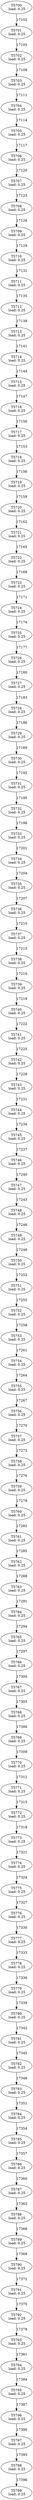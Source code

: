 digraph taskgraph {
	T5700 [label= "T5700\n load: 0.25"];
	T5701 [label= "T5701\n load: 0.25"];
	T5700 -> T5701[label=17102];
	T5702 [label= "T5702\n load: 0.25"];
	T5701 -> T5702[label=17105];
	T5703 [label= "T5703\n load: 0.25"];
	T5702 -> T5703[label=17108];
	T5704 [label= "T5704\n load: 0.25"];
	T5703 -> T5704[label=17111];
	T5705 [label= "T5705\n load: 0.25"];
	T5704 -> T5705[label=17114];
	T5706 [label= "T5706\n load: 0.25"];
	T5705 -> T5706[label=17117];
	T5707 [label= "T5707\n load: 0.25"];
	T5706 -> T5707[label=17120];
	T5708 [label= "T5708\n load: 0.25"];
	T5707 -> T5708[label=17123];
	T5709 [label= "T5709\n load: 0.25"];
	T5708 -> T5709[label=17126];
	T5710 [label= "T5710\n load: 0.25"];
	T5709 -> T5710[label=17129];
	T5711 [label= "T5711\n load: 0.25"];
	T5710 -> T5711[label=17132];
	T5712 [label= "T5712\n load: 0.25"];
	T5711 -> T5712[label=17135];
	T5713 [label= "T5713\n load: 0.25"];
	T5712 -> T5713[label=17138];
	T5714 [label= "T5714\n load: 0.25"];
	T5713 -> T5714[label=17141];
	T5715 [label= "T5715\n load: 0.25"];
	T5714 -> T5715[label=17144];
	T5716 [label= "T5716\n load: 0.25"];
	T5715 -> T5716[label=17147];
	T5717 [label= "T5717\n load: 0.25"];
	T5716 -> T5717[label=17150];
	T5718 [label= "T5718\n load: 0.25"];
	T5717 -> T5718[label=17153];
	T5719 [label= "T5719\n load: 0.25"];
	T5718 -> T5719[label=17156];
	T5720 [label= "T5720\n load: 0.25"];
	T5719 -> T5720[label=17159];
	T5721 [label= "T5721\n load: 0.25"];
	T5720 -> T5721[label=17162];
	T5722 [label= "T5722\n load: 0.25"];
	T5721 -> T5722[label=17165];
	T5723 [label= "T5723\n load: 0.25"];
	T5722 -> T5723[label=17168];
	T5724 [label= "T5724\n load: 0.25"];
	T5723 -> T5724[label=17171];
	T5725 [label= "T5725\n load: 0.25"];
	T5724 -> T5725[label=17174];
	T5726 [label= "T5726\n load: 0.25"];
	T5725 -> T5726[label=17177];
	T5727 [label= "T5727\n load: 0.25"];
	T5726 -> T5727[label=17180];
	T5728 [label= "T5728\n load: 0.25"];
	T5727 -> T5728[label=17183];
	T5729 [label= "T5729\n load: 0.25"];
	T5728 -> T5729[label=17186];
	T5730 [label= "T5730\n load: 0.25"];
	T5729 -> T5730[label=17189];
	T5731 [label= "T5731\n load: 0.25"];
	T5730 -> T5731[label=17192];
	T5732 [label= "T5732\n load: 0.25"];
	T5731 -> T5732[label=17195];
	T5733 [label= "T5733\n load: 0.25"];
	T5732 -> T5733[label=17198];
	T5734 [label= "T5734\n load: 0.25"];
	T5733 -> T5734[label=17201];
	T5735 [label= "T5735\n load: 0.25"];
	T5734 -> T5735[label=17204];
	T5736 [label= "T5736\n load: 0.25"];
	T5735 -> T5736[label=17207];
	T5737 [label= "T5737\n load: 0.25"];
	T5736 -> T5737[label=17210];
	T5738 [label= "T5738\n load: 0.25"];
	T5737 -> T5738[label=17213];
	T5739 [label= "T5739\n load: 0.25"];
	T5738 -> T5739[label=17216];
	T5740 [label= "T5740\n load: 0.25"];
	T5739 -> T5740[label=17219];
	T5741 [label= "T5741\n load: 0.25"];
	T5740 -> T5741[label=17222];
	T5742 [label= "T5742\n load: 0.25"];
	T5741 -> T5742[label=17225];
	T5743 [label= "T5743\n load: 0.25"];
	T5742 -> T5743[label=17228];
	T5744 [label= "T5744\n load: 0.25"];
	T5743 -> T5744[label=17231];
	T5745 [label= "T5745\n load: 0.25"];
	T5744 -> T5745[label=17234];
	T5746 [label= "T5746\n load: 0.25"];
	T5745 -> T5746[label=17237];
	T5747 [label= "T5747\n load: 0.25"];
	T5746 -> T5747[label=17240];
	T5748 [label= "T5748\n load: 0.25"];
	T5747 -> T5748[label=17243];
	T5749 [label= "T5749\n load: 0.25"];
	T5748 -> T5749[label=17246];
	T5750 [label= "T5750\n load: 0.25"];
	T5749 -> T5750[label=17249];
	T5751 [label= "T5751\n load: 0.25"];
	T5750 -> T5751[label=17252];
	T5752 [label= "T5752\n load: 0.25"];
	T5751 -> T5752[label=17255];
	T5753 [label= "T5753\n load: 0.25"];
	T5752 -> T5753[label=17258];
	T5754 [label= "T5754\n load: 0.25"];
	T5753 -> T5754[label=17261];
	T5755 [label= "T5755\n load: 0.25"];
	T5754 -> T5755[label=17264];
	T5756 [label= "T5756\n load: 0.25"];
	T5755 -> T5756[label=17267];
	T5757 [label= "T5757\n load: 0.25"];
	T5756 -> T5757[label=17270];
	T5758 [label= "T5758\n load: 0.25"];
	T5757 -> T5758[label=17273];
	T5759 [label= "T5759\n load: 0.25"];
	T5758 -> T5759[label=17276];
	T5760 [label= "T5760\n load: 0.25"];
	T5759 -> T5760[label=17279];
	T5761 [label= "T5761\n load: 0.25"];
	T5760 -> T5761[label=17282];
	T5762 [label= "T5762\n load: 0.25"];
	T5761 -> T5762[label=17285];
	T5763 [label= "T5763\n load: 0.25"];
	T5762 -> T5763[label=17288];
	T5764 [label= "T5764\n load: 0.25"];
	T5763 -> T5764[label=17291];
	T5765 [label= "T5765\n load: 0.25"];
	T5764 -> T5765[label=17294];
	T5766 [label= "T5766\n load: 0.25"];
	T5765 -> T5766[label=17297];
	T5767 [label= "T5767\n load: 0.25"];
	T5766 -> T5767[label=17300];
	T5768 [label= "T5768\n load: 0.25"];
	T5767 -> T5768[label=17303];
	T5769 [label= "T5769\n load: 0.25"];
	T5768 -> T5769[label=17306];
	T5770 [label= "T5770\n load: 0.25"];
	T5769 -> T5770[label=17309];
	T5771 [label= "T5771\n load: 0.25"];
	T5770 -> T5771[label=17312];
	T5772 [label= "T5772\n load: 0.25"];
	T5771 -> T5772[label=17315];
	T5773 [label= "T5773\n load: 0.25"];
	T5772 -> T5773[label=17318];
	T5774 [label= "T5774\n load: 0.25"];
	T5773 -> T5774[label=17321];
	T5775 [label= "T5775\n load: 0.25"];
	T5774 -> T5775[label=17324];
	T5776 [label= "T5776\n load: 0.25"];
	T5775 -> T5776[label=17327];
	T5777 [label= "T5777\n load: 0.25"];
	T5776 -> T5777[label=17330];
	T5778 [label= "T5778\n load: 0.25"];
	T5777 -> T5778[label=17333];
	T5779 [label= "T5779\n load: 0.25"];
	T5778 -> T5779[label=17336];
	T5780 [label= "T5780\n load: 0.25"];
	T5779 -> T5780[label=17339];
	T5781 [label= "T5781\n load: 0.25"];
	T5780 -> T5781[label=17342];
	T5782 [label= "T5782\n load: 0.25"];
	T5781 -> T5782[label=17345];
	T5783 [label= "T5783\n load: 0.25"];
	T5782 -> T5783[label=17348];
	T5784 [label= "T5784\n load: 0.25"];
	T5783 -> T5784[label=17351];
	T5785 [label= "T5785\n load: 0.25"];
	T5784 -> T5785[label=17354];
	T5786 [label= "T5786\n load: 0.25"];
	T5785 -> T5786[label=17357];
	T5787 [label= "T5787\n load: 0.25"];
	T5786 -> T5787[label=17360];
	T5788 [label= "T5788\n load: 0.25"];
	T5787 -> T5788[label=17363];
	T5789 [label= "T5789\n load: 0.25"];
	T5788 -> T5789[label=17366];
	T5790 [label= "T5790\n load: 0.25"];
	T5789 -> T5790[label=17369];
	T5791 [label= "T5791\n load: 0.25"];
	T5790 -> T5791[label=17372];
	T5792 [label= "T5792\n load: 0.25"];
	T5791 -> T5792[label=17375];
	T5793 [label= "T5793\n load: 0.25"];
	T5792 -> T5793[label=17378];
	T5794 [label= "T5794\n load: 0.25"];
	T5793 -> T5794[label=17381];
	T5795 [label= "T5795\n load: 0.25"];
	T5794 -> T5795[label=17384];
	T5796 [label= "T5796\n load: 0.25"];
	T5795 -> T5796[label=17387];
	T5797 [label= "T5797\n load: 0.25"];
	T5796 -> T5797[label=17390];
	T5798 [label= "T5798\n load: 0.25"];
	T5797 -> T5798[label=17393];
	T5799 [label= "T5799\n load: 0.25"];
	T5798 -> T5799[label=17396];
}